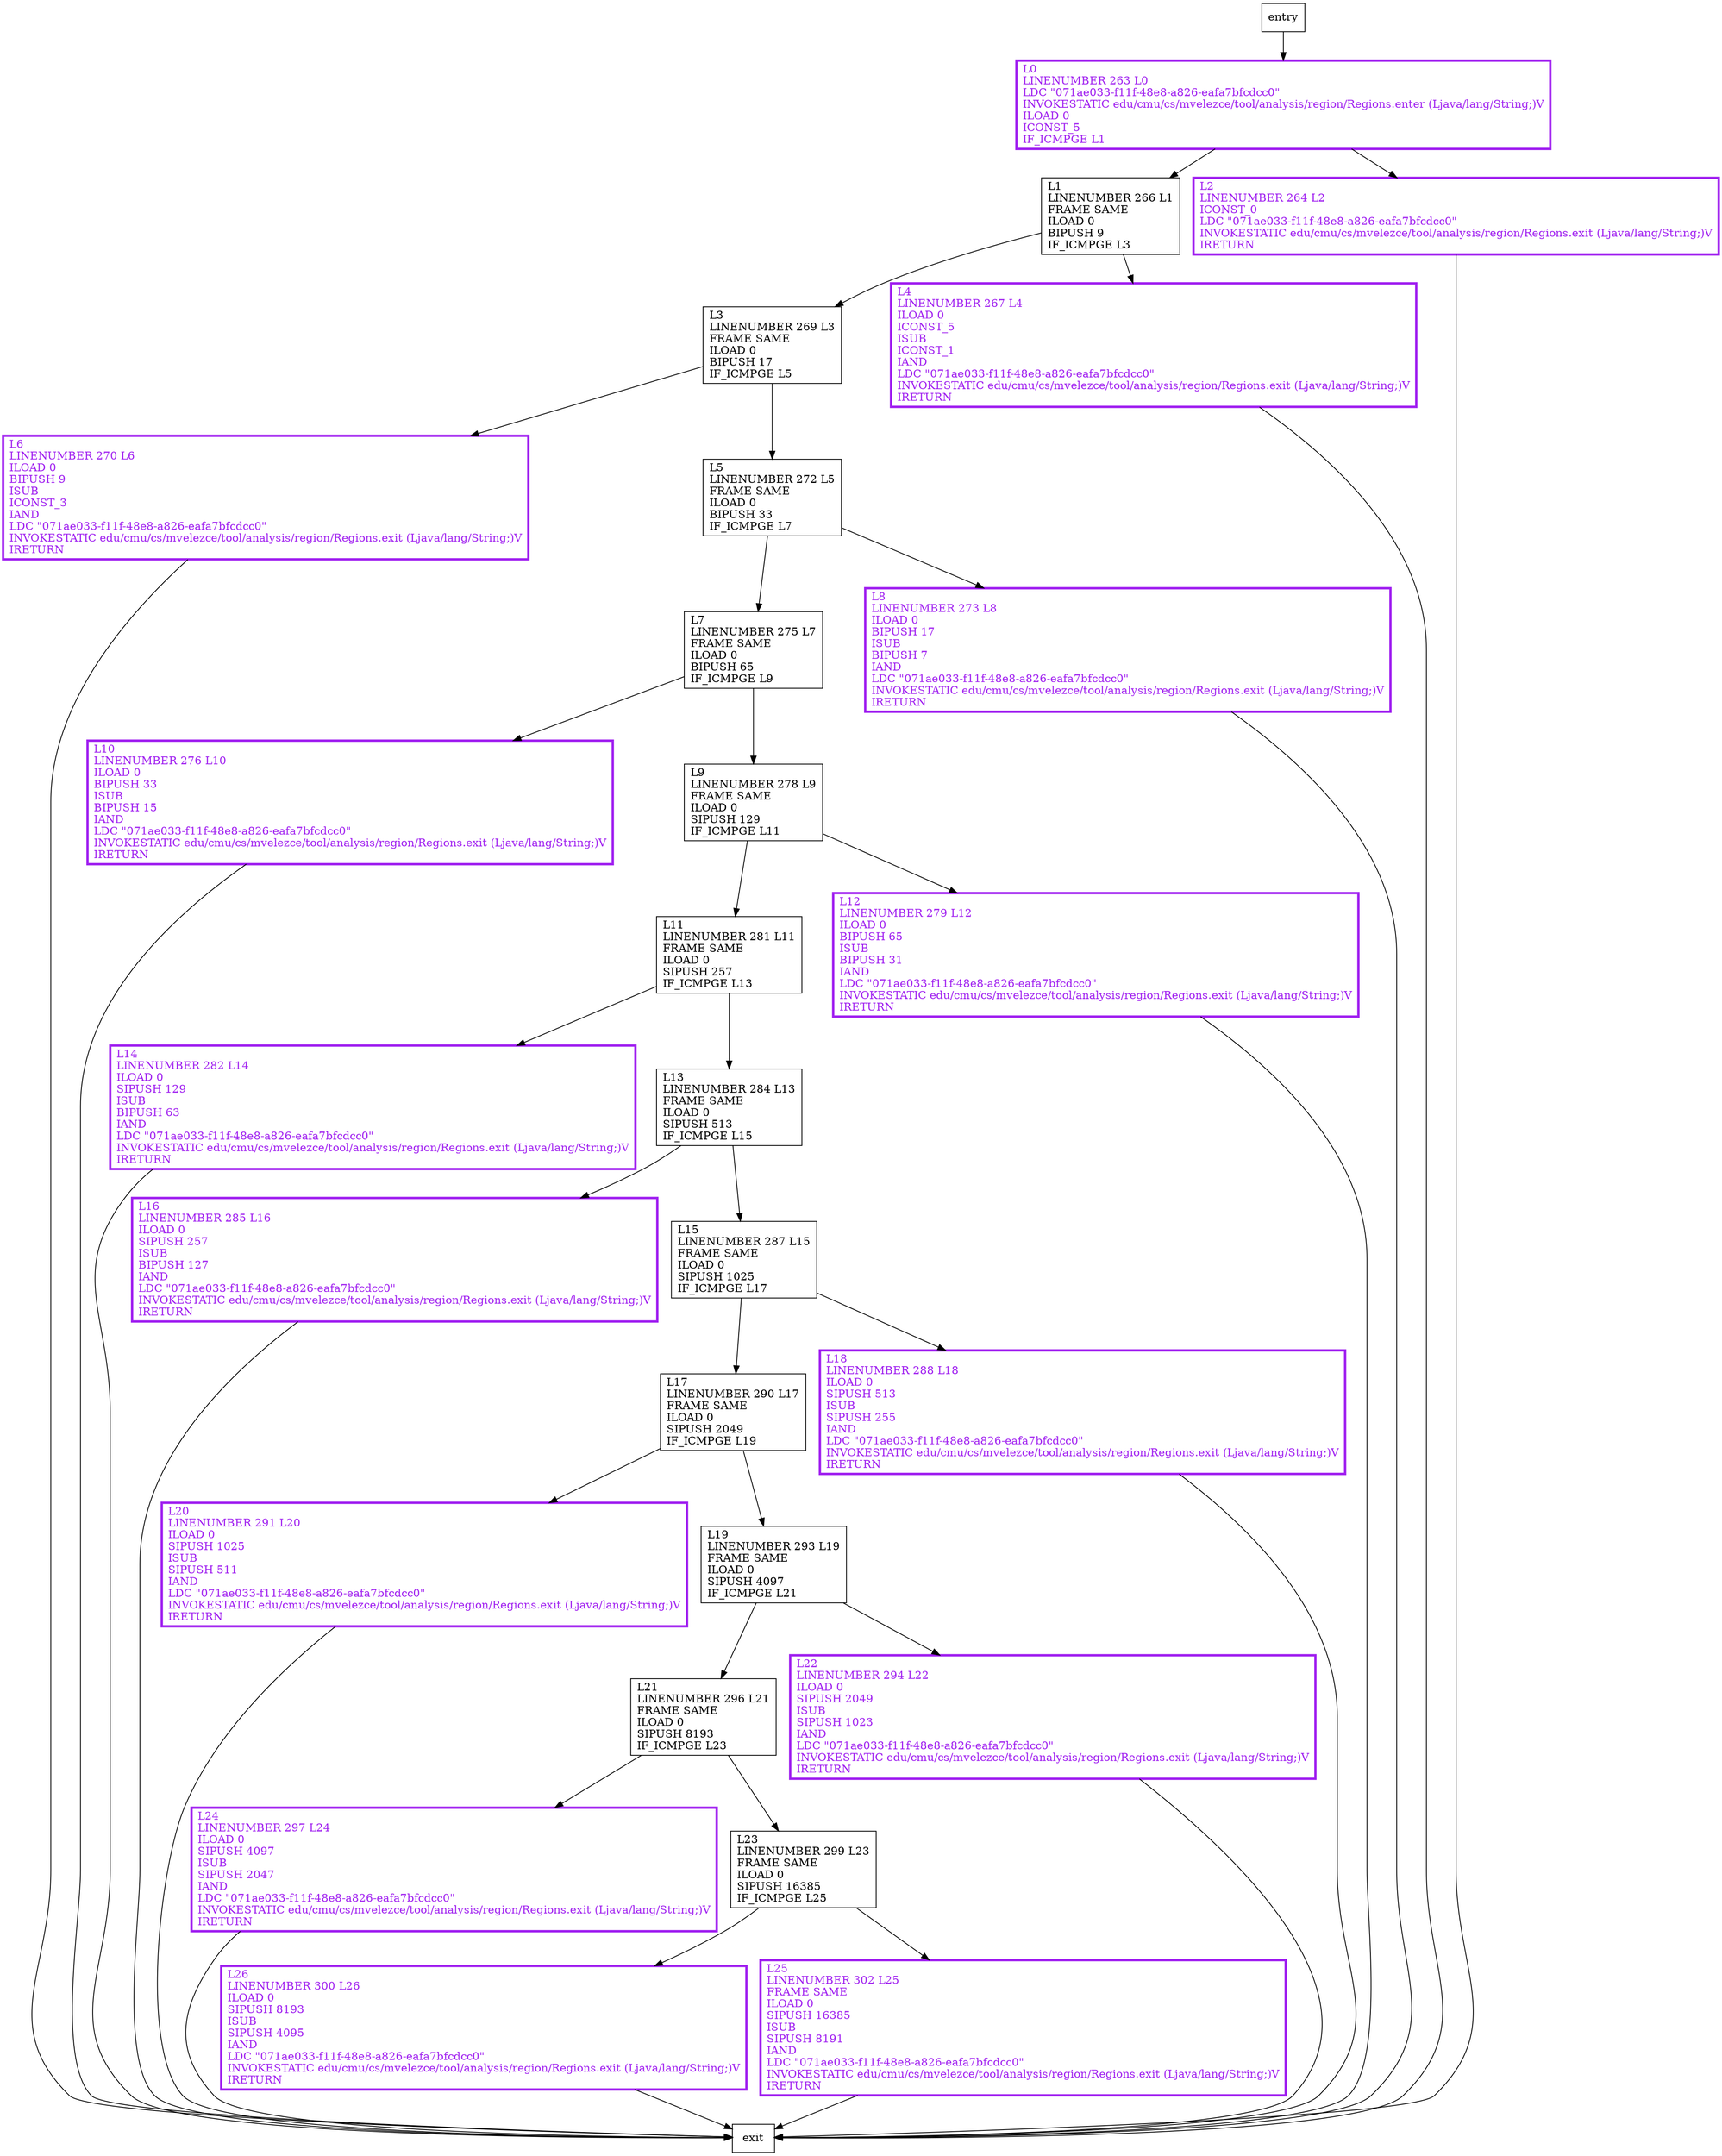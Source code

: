 digraph distExtraBitsValue {
node [shape=record];
2008999525 [label="L3\lLINENUMBER 269 L3\lFRAME SAME\lILOAD 0\lBIPUSH 17\lIF_ICMPGE L5\l"];
1487627918 [label="L24\lLINENUMBER 297 L24\lILOAD 0\lSIPUSH 4097\lISUB\lSIPUSH 2047\lIAND\lLDC \"071ae033-f11f-48e8-a826-eafa7bfcdcc0\"\lINVOKESTATIC edu/cmu/cs/mvelezce/tool/analysis/region/Regions.exit (Ljava/lang/String;)V\lIRETURN\l"];
739603765 [label="L10\lLINENUMBER 276 L10\lILOAD 0\lBIPUSH 33\lISUB\lBIPUSH 15\lIAND\lLDC \"071ae033-f11f-48e8-a826-eafa7bfcdcc0\"\lINVOKESTATIC edu/cmu/cs/mvelezce/tool/analysis/region/Regions.exit (Ljava/lang/String;)V\lIRETURN\l"];
769770356 [label="L1\lLINENUMBER 266 L1\lFRAME SAME\lILOAD 0\lBIPUSH 9\lIF_ICMPGE L3\l"];
1878556249 [label="L6\lLINENUMBER 270 L6\lILOAD 0\lBIPUSH 9\lISUB\lICONST_3\lIAND\lLDC \"071ae033-f11f-48e8-a826-eafa7bfcdcc0\"\lINVOKESTATIC edu/cmu/cs/mvelezce/tool/analysis/region/Regions.exit (Ljava/lang/String;)V\lIRETURN\l"];
1083490782 [label="L21\lLINENUMBER 296 L21\lFRAME SAME\lILOAD 0\lSIPUSH 8193\lIF_ICMPGE L23\l"];
490362438 [label="L0\lLINENUMBER 263 L0\lLDC \"071ae033-f11f-48e8-a826-eafa7bfcdcc0\"\lINVOKESTATIC edu/cmu/cs/mvelezce/tool/analysis/region/Regions.enter (Ljava/lang/String;)V\lILOAD 0\lICONST_5\lIF_ICMPGE L1\l"];
2142689627 [label="L17\lLINENUMBER 290 L17\lFRAME SAME\lILOAD 0\lSIPUSH 2049\lIF_ICMPGE L19\l"];
1253640692 [label="L16\lLINENUMBER 285 L16\lILOAD 0\lSIPUSH 257\lISUB\lBIPUSH 127\lIAND\lLDC \"071ae033-f11f-48e8-a826-eafa7bfcdcc0\"\lINVOKESTATIC edu/cmu/cs/mvelezce/tool/analysis/region/Regions.exit (Ljava/lang/String;)V\lIRETURN\l"];
920637693 [label="L26\lLINENUMBER 300 L26\lILOAD 0\lSIPUSH 8193\lISUB\lSIPUSH 4095\lIAND\lLDC \"071ae033-f11f-48e8-a826-eafa7bfcdcc0\"\lINVOKESTATIC edu/cmu/cs/mvelezce/tool/analysis/region/Regions.exit (Ljava/lang/String;)V\lIRETURN\l"];
601448047 [label="L14\lLINENUMBER 282 L14\lILOAD 0\lSIPUSH 129\lISUB\lBIPUSH 63\lIAND\lLDC \"071ae033-f11f-48e8-a826-eafa7bfcdcc0\"\lINVOKESTATIC edu/cmu/cs/mvelezce/tool/analysis/region/Regions.exit (Ljava/lang/String;)V\lIRETURN\l"];
1869950989 [label="L7\lLINENUMBER 275 L7\lFRAME SAME\lILOAD 0\lBIPUSH 65\lIF_ICMPGE L9\l"];
153202080 [label="L20\lLINENUMBER 291 L20\lILOAD 0\lSIPUSH 1025\lISUB\lSIPUSH 511\lIAND\lLDC \"071ae033-f11f-48e8-a826-eafa7bfcdcc0\"\lINVOKESTATIC edu/cmu/cs/mvelezce/tool/analysis/region/Regions.exit (Ljava/lang/String;)V\lIRETURN\l"];
955848370 [label="L4\lLINENUMBER 267 L4\lILOAD 0\lICONST_5\lISUB\lICONST_1\lIAND\lLDC \"071ae033-f11f-48e8-a826-eafa7bfcdcc0\"\lINVOKESTATIC edu/cmu/cs/mvelezce/tool/analysis/region/Regions.exit (Ljava/lang/String;)V\lIRETURN\l"];
455116986 [label="L5\lLINENUMBER 272 L5\lFRAME SAME\lILOAD 0\lBIPUSH 33\lIF_ICMPGE L7\l"];
1780932066 [label="L11\lLINENUMBER 281 L11\lFRAME SAME\lILOAD 0\lSIPUSH 257\lIF_ICMPGE L13\l"];
981596222 [label="L12\lLINENUMBER 279 L12\lILOAD 0\lBIPUSH 65\lISUB\lBIPUSH 31\lIAND\lLDC \"071ae033-f11f-48e8-a826-eafa7bfcdcc0\"\lINVOKESTATIC edu/cmu/cs/mvelezce/tool/analysis/region/Regions.exit (Ljava/lang/String;)V\lIRETURN\l"];
11786700 [label="L9\lLINENUMBER 278 L9\lFRAME SAME\lILOAD 0\lSIPUSH 129\lIF_ICMPGE L11\l"];
533329879 [label="L8\lLINENUMBER 273 L8\lILOAD 0\lBIPUSH 17\lISUB\lBIPUSH 7\lIAND\lLDC \"071ae033-f11f-48e8-a826-eafa7bfcdcc0\"\lINVOKESTATIC edu/cmu/cs/mvelezce/tool/analysis/region/Regions.exit (Ljava/lang/String;)V\lIRETURN\l"];
1054332532 [label="L25\lLINENUMBER 302 L25\lFRAME SAME\lILOAD 0\lSIPUSH 16385\lISUB\lSIPUSH 8191\lIAND\lLDC \"071ae033-f11f-48e8-a826-eafa7bfcdcc0\"\lINVOKESTATIC edu/cmu/cs/mvelezce/tool/analysis/region/Regions.exit (Ljava/lang/String;)V\lIRETURN\l"];
1642244574 [label="L2\lLINENUMBER 264 L2\lICONST_0\lLDC \"071ae033-f11f-48e8-a826-eafa7bfcdcc0\"\lINVOKESTATIC edu/cmu/cs/mvelezce/tool/analysis/region/Regions.exit (Ljava/lang/String;)V\lIRETURN\l"];
2144095803 [label="L15\lLINENUMBER 287 L15\lFRAME SAME\lILOAD 0\lSIPUSH 1025\lIF_ICMPGE L17\l"];
190182295 [label="L19\lLINENUMBER 293 L19\lFRAME SAME\lILOAD 0\lSIPUSH 4097\lIF_ICMPGE L21\l"];
618806043 [label="L13\lLINENUMBER 284 L13\lFRAME SAME\lILOAD 0\lSIPUSH 513\lIF_ICMPGE L15\l"];
385211108 [label="L18\lLINENUMBER 288 L18\lILOAD 0\lSIPUSH 513\lISUB\lSIPUSH 255\lIAND\lLDC \"071ae033-f11f-48e8-a826-eafa7bfcdcc0\"\lINVOKESTATIC edu/cmu/cs/mvelezce/tool/analysis/region/Regions.exit (Ljava/lang/String;)V\lIRETURN\l"];
2014187986 [label="L22\lLINENUMBER 294 L22\lILOAD 0\lSIPUSH 2049\lISUB\lSIPUSH 1023\lIAND\lLDC \"071ae033-f11f-48e8-a826-eafa7bfcdcc0\"\lINVOKESTATIC edu/cmu/cs/mvelezce/tool/analysis/region/Regions.exit (Ljava/lang/String;)V\lIRETURN\l"];
1550027791 [label="L23\lLINENUMBER 299 L23\lFRAME SAME\lILOAD 0\lSIPUSH 16385\lIF_ICMPGE L25\l"];
entry;
exit;
2008999525 -> 1878556249;
2008999525 -> 455116986;
1487627918 -> exit;
739603765 -> exit;
769770356 -> 2008999525;
769770356 -> 955848370;
1878556249 -> exit;
1083490782 -> 1487627918;
1083490782 -> 1550027791;
490362438 -> 769770356;
490362438 -> 1642244574;
2142689627 -> 153202080;
2142689627 -> 190182295;
1253640692 -> exit;
920637693 -> exit;
601448047 -> exit;
1869950989 -> 11786700;
1869950989 -> 739603765;
153202080 -> exit;
955848370 -> exit;
455116986 -> 533329879;
455116986 -> 1869950989;
1780932066 -> 618806043;
1780932066 -> 601448047;
981596222 -> exit;
entry -> 490362438;
11786700 -> 1780932066;
11786700 -> 981596222;
533329879 -> exit;
1054332532 -> exit;
1642244574 -> exit;
2144095803 -> 2142689627;
2144095803 -> 385211108;
190182295 -> 1083490782;
190182295 -> 2014187986;
618806043 -> 2144095803;
618806043 -> 1253640692;
385211108 -> exit;
2014187986 -> exit;
1550027791 -> 1054332532;
1550027791 -> 920637693;
153202080[fontcolor="purple", penwidth=3, color="purple"];
955848370[fontcolor="purple", penwidth=3, color="purple"];
1487627918[fontcolor="purple", penwidth=3, color="purple"];
739603765[fontcolor="purple", penwidth=3, color="purple"];
981596222[fontcolor="purple", penwidth=3, color="purple"];
1878556249[fontcolor="purple", penwidth=3, color="purple"];
533329879[fontcolor="purple", penwidth=3, color="purple"];
1054332532[fontcolor="purple", penwidth=3, color="purple"];
490362438[fontcolor="purple", penwidth=3, color="purple"];
1642244574[fontcolor="purple", penwidth=3, color="purple"];
1253640692[fontcolor="purple", penwidth=3, color="purple"];
920637693[fontcolor="purple", penwidth=3, color="purple"];
385211108[fontcolor="purple", penwidth=3, color="purple"];
601448047[fontcolor="purple", penwidth=3, color="purple"];
2014187986[fontcolor="purple", penwidth=3, color="purple"];
}
